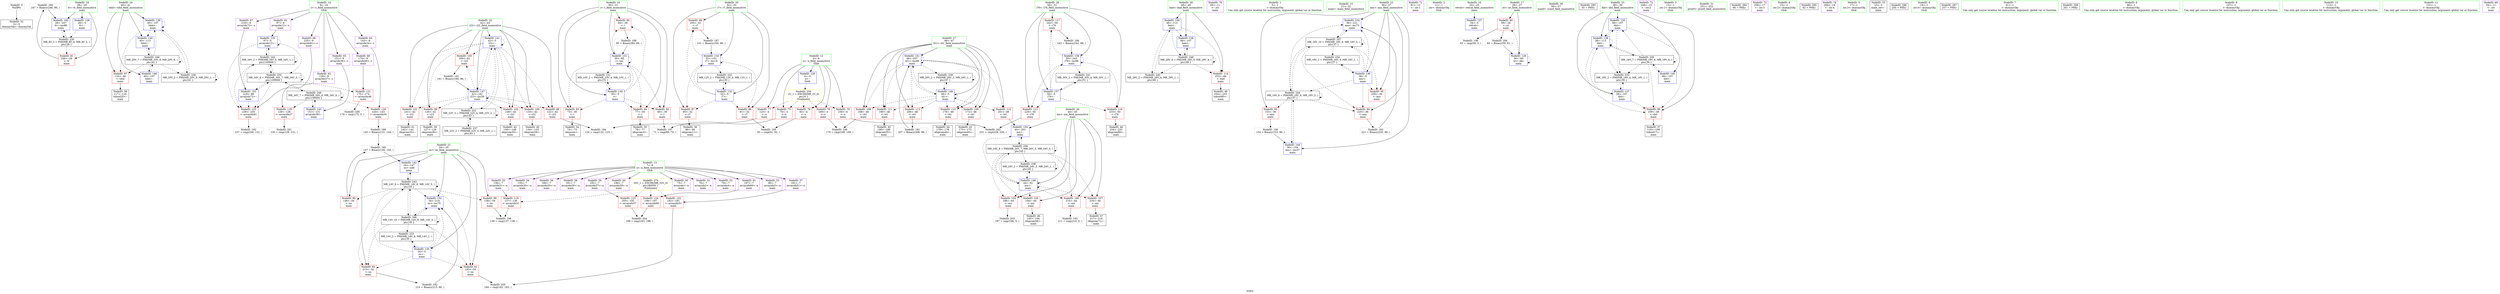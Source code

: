 digraph "SVFG" {
	label="SVFG";

	Node0x55a9dd08f550 [shape=record,color=grey,label="{NodeID: 0\nNullPtr}"];
	Node0x55a9dd08f550 -> Node0x55a9dd08ffb0[style=solid];
	Node0x55a9dd0c1920 [shape=record,color=grey,label="{NodeID: 180\n247 = Binary(246, 86, )\n}"];
	Node0x55a9dd0c1920 -> Node0x55a9dd0c0a70[style=solid];
	Node0x55a9dd0b9080 [shape=record,color=red,label="{NodeID: 97\n116\<--40\n\<--tdid\nmain\n}"];
	Node0x55a9dd0b9080 -> Node0x55a9dd0945c0[style=solid];
	Node0x55a9dd092950 [shape=record,color=green,label="{NodeID: 14\n9\<--10\ns\<--s_field_insensitive\nGlob }"];
	Node0x55a9dd092950 -> Node0x55a9dd0baab0[style=solid];
	Node0x55a9dd092950 -> Node0x55a9dd0bab80[style=solid];
	Node0x55a9dd092950 -> Node0x55a9dd0bac50[style=solid];
	Node0x55a9dd092950 -> Node0x55a9dd0bad20[style=solid];
	Node0x55a9dd092950 -> Node0x55a9dd0badf0[style=solid];
	Node0x55a9dd092950 -> Node0x55a9dd0baec0[style=solid];
	Node0x55a9dd092950 -> Node0x55a9dd0baf90[style=solid];
	Node0x55a9dd0bca10 [shape=record,color=grey,label="{NodeID: 194\n124 = cmp(122, 123, )\n}"];
	Node0x55a9dd0b9be0 [shape=record,color=red,label="{NodeID: 111\n189\<--46\n\<--i41\nmain\n}"];
	Node0x55a9dd0b9be0 -> Node0x55a9dd094b70[style=solid];
	Node0x55a9dd08fc70 [shape=record,color=green,label="{NodeID: 28\n48\<--49\nbad\<--bad_field_insensitive\nmain\n}"];
	Node0x55a9dd08fc70 -> Node0x55a9dd0b9e50[style=solid];
	Node0x55a9dd08fc70 -> Node0x55a9dd0c0730[style=solid];
	Node0x55a9dd08fc70 -> Node0x55a9dd0c08d0[style=solid];
	Node0x55a9dd0bee00 [shape=record,color=red,label="{NodeID: 125\n236\<--235\n\<--arrayidx81\nmain\n}"];
	Node0x55a9dd0bee00 -> Node0x55a9dd0bc710[style=solid];
	Node0x55a9dd094900 [shape=record,color=black,label="{NodeID: 42\n150\<--149\nidxprom35\<--\nmain\n}"];
	Node0x55a9dd0bf960 [shape=record,color=blue,label="{NodeID: 139\n40\<--107\ntdid\<--\nmain\n}"];
	Node0x55a9dd0bf960 -> Node0x55a9dd0b9080[style=dashed];
	Node0x55a9dd0bf960 -> Node0x55a9dd0bf960[style=dashed];
	Node0x55a9dd0bf960 -> Node0x55a9dd0bfa30[style=dashed];
	Node0x55a9dd0bf960 -> Node0x55a9dd0d5710[style=dashed];
	Node0x55a9dd0ba5d0 [shape=record,color=purple,label="{NodeID: 56\n180\<--7\narrayidx50\<--a\nmain\n}"];
	Node0x55a9dd0d5710 [shape=record,color=black,label="{NodeID: 236\nMR_20V_2 = PHI(MR_20V_3, MR_20V_1, )\npts\{41 \}\n}"];
	Node0x55a9dd0d5710 -> Node0x55a9dd0bf960[style=dashed];
	Node0x55a9dd0d5710 -> Node0x55a9dd0d5710[style=dashed];
	Node0x55a9dd0c04c0 [shape=record,color=blue,label="{NodeID: 153\n218\<--86\narrayidx72\<--\nmain\n}"];
	Node0x55a9dd0c04c0 -> Node0x55a9dd0bee00[style=dashed];
	Node0x55a9dd0c04c0 -> Node0x55a9dd0d7510[style=dashed];
	Node0x55a9dd0c04c0 -> Node0x55a9dd0db610[style=dashed];
	Node0x55a9dd0bb130 [shape=record,color=purple,label="{NodeID: 70\n65\<--11\n\<--.str\nmain\n}"];
	Node0x55a9dd0bbc90 [shape=record,color=red,label="{NodeID: 84\n77\<--30\n\<--i\nmain\n}"];
	Node0x55a9dd0bbc90 -> Node0x55a9dd094350[style=solid];
	Node0x55a9dd093970 [shape=record,color=green,label="{NodeID: 1\n5\<--1\n\<--dummyObj\nCan only get source location for instruction, argument, global var or function.}"];
	Node0x55a9dd0c1aa0 [shape=record,color=grey,label="{NodeID: 181\n207 = Binary(206, 86, )\n}"];
	Node0x55a9dd0c1aa0 -> Node0x55a9dd0c0320[style=solid];
	Node0x55a9dd0b9150 [shape=record,color=red,label="{NodeID: 98\n122\<--42\n\<--i22\nmain\n}"];
	Node0x55a9dd0b9150 -> Node0x55a9dd0bca10[style=solid];
	Node0x55a9dd092a20 [shape=record,color=green,label="{NodeID: 15\n21\<--22\nmain\<--main_field_insensitive\n}"];
	Node0x55a9dd0bcb90 [shape=record,color=grey,label="{NodeID: 195\n93 = cmp(91, 92, )\n}"];
	Node0x55a9dd0b9cb0 [shape=record,color=red,label="{NodeID: 112\n201\<--46\n\<--i41\nmain\n}"];
	Node0x55a9dd0b9cb0 -> Node0x55a9dd0c0250[style=solid];
	Node0x55a9dd08fd40 [shape=record,color=green,label="{NodeID: 29\n50\<--51\ni76\<--i76_field_insensitive\nmain\n}"];
	Node0x55a9dd08fd40 -> Node0x55a9dd0b9f20[style=solid];
	Node0x55a9dd08fd40 -> Node0x55a9dd0be6b0[style=solid];
	Node0x55a9dd08fd40 -> Node0x55a9dd0be780[style=solid];
	Node0x55a9dd08fd40 -> Node0x55a9dd0c0800[style=solid];
	Node0x55a9dd08fd40 -> Node0x55a9dd0c09a0[style=solid];
	Node0x55a9dd0beed0 [shape=record,color=blue,label="{NodeID: 126\n4\<--5\nn\<--\nGlob }"];
	Node0x55a9dd0beed0 -> Node0x55a9dd0dca10[style=dashed];
	Node0x55a9dd0949d0 [shape=record,color=black,label="{NodeID: 43\n173\<--172\nidxprom45\<--\nmain\n}"];
	Node0x55a9dd0bfa30 [shape=record,color=blue,label="{NodeID: 140\n40\<--113\ntdid\<--\nmain\n}"];
	Node0x55a9dd0bfa30 -> Node0x55a9dd0d8910[style=dashed];
	Node0x55a9dd0ba6a0 [shape=record,color=purple,label="{NodeID: 57\n181\<--7\narrayidx51\<--a\nmain\n}"];
	Node0x55a9dd0ba6a0 -> Node0x55a9dd0beb90[style=solid];
	Node0x55a9dd0d5c10 [shape=record,color=black,label="{NodeID: 237\nMR_22V_2 = PHI(MR_22V_3, MR_22V_1, )\npts\{43 \}\n}"];
	Node0x55a9dd0d5c10 -> Node0x55a9dd0d0c10[style=dashed];
	Node0x55a9dd0c0590 [shape=record,color=blue,label="{NodeID: 154\n36\<--221\nans\<--inc73\nmain\n}"];
	Node0x55a9dd0c0590 -> Node0x55a9dd0cc210[style=dashed];
	Node0x55a9dd0bb200 [shape=record,color=purple,label="{NodeID: 71\n81\<--13\n\<--.str.1\nmain\n}"];
	Node0x55a9dd0bbd60 [shape=record,color=red,label="{NodeID: 85\n84\<--30\n\<--i\nmain\n}"];
	Node0x55a9dd0bbd60 -> Node0x55a9dd0c2520[style=solid];
	Node0x55a9dd092760 [shape=record,color=green,label="{NodeID: 2\n11\<--1\n.str\<--dummyObj\nGlob }"];
	Node0x55a9dd0c1c20 [shape=record,color=grey,label="{NodeID: 182\n214 = Binary(213, 86, )\n}"];
	Node0x55a9dd0c1c20 -> Node0x55a9dd0c03f0[style=solid];
	Node0x55a9dd0b9220 [shape=record,color=red,label="{NodeID: 99\n126\<--42\n\<--i22\nmain\n}"];
	Node0x55a9dd0b9220 -> Node0x55a9dd094690[style=solid];
	Node0x55a9dd092af0 [shape=record,color=green,label="{NodeID: 16\n24\<--25\nretval\<--retval_field_insensitive\nmain\n}"];
	Node0x55a9dd092af0 -> Node0x55a9dd0befa0[style=solid];
	Node0x55a9dd0bcd10 [shape=record,color=grey,label="{NodeID: 196\n63 = cmp(59, 5, )\n}"];
	Node0x55a9dd0b9d80 [shape=record,color=red,label="{NodeID: 113\n206\<--46\n\<--i41\nmain\n}"];
	Node0x55a9dd0b9d80 -> Node0x55a9dd0c1aa0[style=solid];
	Node0x55a9dd08fe10 [shape=record,color=green,label="{NodeID: 30\n56\<--57\nscanf\<--scanf_field_insensitive\n}"];
	Node0x55a9dce7cc10 [shape=record,color=black,label="{NodeID: 293\n55 = PHI()\n}"];
	Node0x55a9dd0befa0 [shape=record,color=blue,label="{NodeID: 127\n24\<--5\nretval\<--\nmain\n}"];
	Node0x55a9dd094aa0 [shape=record,color=black,label="{NodeID: 44\n179\<--178\nidxprom49\<--\nmain\n}"];
	Node0x55a9dd0bfb00 [shape=record,color=blue,label="{NodeID: 141\n42\<--5\ni22\<--\nmain\n}"];
	Node0x55a9dd0bfb00 -> Node0x55a9dd0b9150[style=dashed];
	Node0x55a9dd0bfb00 -> Node0x55a9dd0b9220[style=dashed];
	Node0x55a9dd0bfb00 -> Node0x55a9dd0b92f0[style=dashed];
	Node0x55a9dd0bfb00 -> Node0x55a9dd0b93c0[style=dashed];
	Node0x55a9dd0bfb00 -> Node0x55a9dd0b9490[style=dashed];
	Node0x55a9dd0bfb00 -> Node0x55a9dd0b9560[style=dashed];
	Node0x55a9dd0bfb00 -> Node0x55a9dd0bfb00[style=dashed];
	Node0x55a9dd0bfb00 -> Node0x55a9dd0bffe0[style=dashed];
	Node0x55a9dd0bfb00 -> Node0x55a9dd0d0c10[style=dashed];
	Node0x55a9dd0ba770 [shape=record,color=purple,label="{NodeID: 58\n191\<--7\narrayidx56\<--a\nmain\n}"];
	Node0x55a9dd0d6110 [shape=record,color=black,label="{NodeID: 238\nMR_24V_2 = PHI(MR_24V_3, MR_24V_1, )\npts\{45 \}\n}"];
	Node0x55a9dd0d6110 -> Node0x55a9dd0c00b0[style=dashed];
	Node0x55a9dd0d6110 -> Node0x55a9dd0d6110[style=dashed];
	Node0x55a9dd0c0660 [shape=record,color=blue,label="{NodeID: 155\n38\<--107\ndid\<--\nmain\n}"];
	Node0x55a9dd0c0660 -> Node0x55a9dd0b8fb0[style=dashed];
	Node0x55a9dd0c0660 -> Node0x55a9dd0bf890[style=dashed];
	Node0x55a9dd0c0660 -> Node0x55a9dd0d5210[style=dashed];
	Node0x55a9dd0bb2d0 [shape=record,color=purple,label="{NodeID: 72\n249\<--15\n\<--.str.2\nmain\n}"];
	Node0x55a9dd0bbe30 [shape=record,color=red,label="{NodeID: 86\n91\<--32\n\<--i7\nmain\n}"];
	Node0x55a9dd0bbe30 -> Node0x55a9dd0bcb90[style=solid];
	Node0x55a9dd093140 [shape=record,color=green,label="{NodeID: 3\n13\<--1\n.str.1\<--dummyObj\nGlob }"];
	Node0x55a9dd0c1da0 [shape=record,color=grey,label="{NodeID: 183\n221 = Binary(220, 86, )\n}"];
	Node0x55a9dd0c1da0 -> Node0x55a9dd0c0590[style=solid];
	Node0x55a9dd0b92f0 [shape=record,color=red,label="{NodeID: 100\n133\<--42\n\<--i22\nmain\n}"];
	Node0x55a9dd0b92f0 -> Node0x55a9dd094760[style=solid];
	Node0x55a9dd0932c0 [shape=record,color=green,label="{NodeID: 17\n26\<--27\nnt\<--nt_field_insensitive\nmain\n}"];
	Node0x55a9dd0932c0 -> Node0x55a9dd0bb950[style=solid];
	Node0x55a9dd0932c0 -> Node0x55a9dd0bf140[style=solid];
	Node0x55a9dd0bce90 [shape=record,color=grey,label="{NodeID: 197\n71 = cmp(69, 70, )\n}"];
	Node0x55a9dd0b9e50 [shape=record,color=red,label="{NodeID: 114\n253\<--48\n\<--bad\nmain\n}"];
	Node0x55a9dd0b9e50 -> Node0x55a9dd0ba060[style=solid];
	Node0x55a9dd08fee0 [shape=record,color=green,label="{NodeID: 31\n251\<--252\nprintf\<--printf_field_insensitive\n}"];
	Node0x55a9dd0eee30 [shape=record,color=black,label="{NodeID: 294\n66 = PHI()\n}"];
	Node0x55a9dd0bf070 [shape=record,color=blue,label="{NodeID: 128\n28\<--5\ntt\<--\nmain\n}"];
	Node0x55a9dd0bf070 -> Node0x55a9dd0d3910[style=dashed];
	Node0x55a9dd094b70 [shape=record,color=black,label="{NodeID: 45\n190\<--189\nidxprom55\<--\nmain\n}"];
	Node0x55a9dd0bfbd0 [shape=record,color=blue,label="{NodeID: 142\n34\<--147\nns\<--add\nmain\n}"];
	Node0x55a9dd0bfbd0 -> Node0x55a9dd0d7a10[style=dashed];
	Node0x55a9dd0ba840 [shape=record,color=purple,label="{NodeID: 59\n192\<--7\narrayidx57\<--a\nmain\n}"];
	Node0x55a9dd0ba840 -> Node0x55a9dd0bec60[style=solid];
	Node0x55a9dd0d6610 [shape=record,color=black,label="{NodeID: 239\nMR_26V_2 = PHI(MR_26V_3, MR_26V_1, )\npts\{47 \}\n}"];
	Node0x55a9dd0d6610 -> Node0x55a9dd0c0180[style=dashed];
	Node0x55a9dd0d6610 -> Node0x55a9dd0d6610[style=dashed];
	Node0x55a9dd0c0730 [shape=record,color=blue,label="{NodeID: 156\n48\<--113\nbad\<--\nmain\n}"];
	Node0x55a9dd0c0730 -> Node0x55a9dd0b9e50[style=dashed];
	Node0x55a9dd0c0730 -> Node0x55a9dd0c08d0[style=dashed];
	Node0x55a9dd0c0730 -> Node0x55a9dd0d6b10[style=dashed];
	Node0x55a9dd0c0730 -> Node0x55a9dd0d9810[style=dashed];
	Node0x55a9dd0bb3a0 [shape=record,color=purple,label="{NodeID: 73\n256\<--17\n\<--.str.3\nmain\n}"];
	Node0x55a9dd0bbf00 [shape=record,color=red,label="{NodeID: 87\n95\<--32\n\<--i7\nmain\n}"];
	Node0x55a9dd0bbf00 -> Node0x55a9dd094420[style=solid];
	Node0x55a9dd093e60 [shape=record,color=green,label="{NodeID: 4\n15\<--1\n.str.2\<--dummyObj\nGlob }"];
	Node0x55a9dd0c1f20 [shape=record,color=grey,label="{NodeID: 184\n60 = Binary(59, 61, )\n}"];
	Node0x55a9dd0c1f20 -> Node0x55a9dd0bf140[style=solid];
	Node0x55a9dd0b93c0 [shape=record,color=red,label="{NodeID: 101\n141\<--42\n\<--i22\nmain\n}"];
	Node0x55a9dd0b93c0 -> Node0x55a9dd094830[style=solid];
	Node0x55a9dd093390 [shape=record,color=green,label="{NodeID: 18\n28\<--29\ntt\<--tt_field_insensitive\nmain\n}"];
	Node0x55a9dd093390 -> Node0x55a9dd0bba20[style=solid];
	Node0x55a9dd093390 -> Node0x55a9dd0bf070[style=solid];
	Node0x55a9dd093390 -> Node0x55a9dd0c0a70[style=solid];
	Node0x55a9dd0bd010 [shape=record,color=grey,label="{NodeID: 198\n139 = cmp(137, 138, )\n}"];
	Node0x55a9dd0b9f20 [shape=record,color=red,label="{NodeID: 115\n229\<--50\n\<--i76\nmain\n}"];
	Node0x55a9dd0b9f20 -> Node0x55a9dd0c4a70[style=solid];
	Node0x55a9dd08ffb0 [shape=record,color=black,label="{NodeID: 32\n2\<--3\ndummyVal\<--dummyVal\n}"];
	Node0x55a9dd0eef30 [shape=record,color=black,label="{NodeID: 295\n82 = PHI()\n}"];
	Node0x55a9dd0bf140 [shape=record,color=blue,label="{NodeID: 129\n26\<--60\nnt\<--dec\nmain\n}"];
	Node0x55a9dd0bf140 -> Node0x55a9dd0bb950[style=dashed];
	Node0x55a9dd0bf140 -> Node0x55a9dd0bf140[style=dashed];
	Node0x55a9dd094c40 [shape=record,color=black,label="{NodeID: 46\n195\<--194\nidxprom58\<--\nmain\n}"];
	Node0x55a9dd0bfca0 [shape=record,color=blue,label="{NodeID: 143\n151\<--131\narrayidx36\<--\nmain\n}"];
	Node0x55a9dd0bfca0 -> Node0x55a9dd0d9310[style=dashed];
	Node0x55a9dd0ba910 [shape=record,color=purple,label="{NodeID: 60\n196\<--7\narrayidx59\<--a\nmain\n}"];
	Node0x55a9dd0d6b10 [shape=record,color=black,label="{NodeID: 240\nMR_28V_2 = PHI(MR_28V_4, MR_28V_1, )\npts\{49 \}\n}"];
	Node0x55a9dd0d6b10 -> Node0x55a9dd0c0730[style=dashed];
	Node0x55a9dd0c0800 [shape=record,color=blue,label="{NodeID: 157\n50\<--5\ni76\<--\nmain\n}"];
	Node0x55a9dd0c0800 -> Node0x55a9dd0b9f20[style=dashed];
	Node0x55a9dd0c0800 -> Node0x55a9dd0be6b0[style=dashed];
	Node0x55a9dd0c0800 -> Node0x55a9dd0be780[style=dashed];
	Node0x55a9dd0c0800 -> Node0x55a9dd0c09a0[style=dashed];
	Node0x55a9dd0c0800 -> Node0x55a9dd0d7010[style=dashed];
	Node0x55a9dd0bb470 [shape=record,color=purple,label="{NodeID: 74\n260\<--19\n\<--.str.4\nmain\n}"];
	Node0x55a9dd0bbfd0 [shape=record,color=red,label="{NodeID: 88\n100\<--32\n\<--i7\nmain\n}"];
	Node0x55a9dd0bbfd0 -> Node0x55a9dd0c23a0[style=solid];
	Node0x55a9dd0b8690 [shape=record,color=green,label="{NodeID: 5\n17\<--1\n.str.3\<--dummyObj\nGlob }"];
	Node0x55a9dd0c20a0 [shape=record,color=grey,label="{NodeID: 185\n147 = Binary(146, 145, )\n}"];
	Node0x55a9dd0c20a0 -> Node0x55a9dd0bfbd0[style=solid];
	Node0x55a9dd0b9490 [shape=record,color=red,label="{NodeID: 102\n149\<--42\n\<--i22\nmain\n}"];
	Node0x55a9dd0b9490 -> Node0x55a9dd094900[style=solid];
	Node0x55a9dd093460 [shape=record,color=green,label="{NodeID: 19\n30\<--31\ni\<--i_field_insensitive\nmain\n}"];
	Node0x55a9dd093460 -> Node0x55a9dd0bbaf0[style=solid];
	Node0x55a9dd093460 -> Node0x55a9dd0bbbc0[style=solid];
	Node0x55a9dd093460 -> Node0x55a9dd0bbc90[style=solid];
	Node0x55a9dd093460 -> Node0x55a9dd0bbd60[style=solid];
	Node0x55a9dd093460 -> Node0x55a9dd0bf210[style=solid];
	Node0x55a9dd093460 -> Node0x55a9dd0bf2e0[style=solid];
	Node0x55a9dd0bd190 [shape=record,color=grey,label="{NodeID: 199\n170 = cmp(168, 169, )\n}"];
	Node0x55a9dd0be6b0 [shape=record,color=red,label="{NodeID: 116\n233\<--50\n\<--i76\nmain\n}"];
	Node0x55a9dd0be6b0 -> Node0x55a9dd0b9fd0[style=solid];
	Node0x55a9dd0900b0 [shape=record,color=black,label="{NodeID: 33\n23\<--5\nmain_ret\<--\nmain\n}"];
	Node0x55a9dd0ef030 [shape=record,color=black,label="{NodeID: 296\n250 = PHI()\n}"];
	Node0x55a9dd0bf210 [shape=record,color=blue,label="{NodeID: 130\n30\<--5\ni\<--\nmain\n}"];
	Node0x55a9dd0bf210 -> Node0x55a9dd0bbaf0[style=dashed];
	Node0x55a9dd0bf210 -> Node0x55a9dd0bbbc0[style=dashed];
	Node0x55a9dd0bf210 -> Node0x55a9dd0bbc90[style=dashed];
	Node0x55a9dd0bf210 -> Node0x55a9dd0bbd60[style=dashed];
	Node0x55a9dd0bf210 -> Node0x55a9dd0bf2e0[style=dashed];
	Node0x55a9dd0bf210 -> Node0x55a9dd0d3e10[style=dashed];
	Node0x55a9dd094d10 [shape=record,color=black,label="{NodeID: 47\n217\<--216\nidxprom71\<--\nmain\n}"];
	Node0x55a9dd0bfd70 [shape=record,color=blue,label="{NodeID: 144\n36\<--154\nans\<--inc37\nmain\n}"];
	Node0x55a9dd0bfd70 -> Node0x55a9dd0d7f10[style=dashed];
	Node0x55a9dd0ba9e0 [shape=record,color=purple,label="{NodeID: 61\n197\<--7\narrayidx60\<--a\nmain\n}"];
	Node0x55a9dd0ba9e0 -> Node0x55a9dd0bed30[style=solid];
	Node0x55a9dd0d7010 [shape=record,color=black,label="{NodeID: 241\nMR_30V_2 = PHI(MR_30V_4, MR_30V_1, )\npts\{51 \}\n}"];
	Node0x55a9dd0d7010 -> Node0x55a9dd0c0800[style=dashed];
	Node0x55a9dd0c08d0 [shape=record,color=blue,label="{NodeID: 158\n48\<--107\nbad\<--\nmain\n}"];
	Node0x55a9dd0c08d0 -> Node0x55a9dd0d9810[style=dashed];
	Node0x55a9dd0bb540 [shape=record,color=red,label="{NodeID: 75\n70\<--4\n\<--n\nmain\n}"];
	Node0x55a9dd0bb540 -> Node0x55a9dd0bce90[style=solid];
	Node0x55a9dd0db610 [shape=record,color=black,label="{NodeID: 255\nMR_34V_6 = PHI(MR_34V_7, MR_34V_5, )\npts\{100000 \}\n}"];
	Node0x55a9dd0db610 -> Node0x55a9dd0beac0[style=dashed];
	Node0x55a9dd0db610 -> Node0x55a9dd0bee00[style=dashed];
	Node0x55a9dd0db610 -> Node0x55a9dd0c04c0[style=dashed];
	Node0x55a9dd0db610 -> Node0x55a9dd0d7510[style=dashed];
	Node0x55a9dd0db610 -> Node0x55a9dd0d9310[style=dashed];
	Node0x55a9dd0db610 -> Node0x55a9dd0db610[style=dashed];
	Node0x55a9dd0bc0a0 [shape=record,color=red,label="{NodeID: 89\n138\<--34\n\<--ns\nmain\n}"];
	Node0x55a9dd0bc0a0 -> Node0x55a9dd0bd010[style=solid];
	Node0x55a9dd0b8720 [shape=record,color=green,label="{NodeID: 6\n19\<--1\n.str.4\<--dummyObj\nGlob }"];
	Node0x55a9dd0c2220 [shape=record,color=grey,label="{NodeID: 186\n243 = Binary(242, 86, )\n}"];
	Node0x55a9dd0c2220 -> Node0x55a9dd0c09a0[style=solid];
	Node0x55a9dd0b9560 [shape=record,color=red,label="{NodeID: 103\n160\<--42\n\<--i22\nmain\n}"];
	Node0x55a9dd0b9560 -> Node0x55a9dd0c29a0[style=solid];
	Node0x55a9dd093530 [shape=record,color=green,label="{NodeID: 20\n32\<--33\ni7\<--i7_field_insensitive\nmain\n}"];
	Node0x55a9dd093530 -> Node0x55a9dd0bbe30[style=solid];
	Node0x55a9dd093530 -> Node0x55a9dd0bbf00[style=solid];
	Node0x55a9dd093530 -> Node0x55a9dd0bbfd0[style=solid];
	Node0x55a9dd093530 -> Node0x55a9dd0bf3b0[style=solid];
	Node0x55a9dd093530 -> Node0x55a9dd0bf550[style=solid];
	Node0x55a9dd0bd310 [shape=record,color=grey,label="{NodeID: 200\n176 = cmp(175, 5, )\n}"];
	Node0x55a9dd0be780 [shape=record,color=red,label="{NodeID: 117\n242\<--50\n\<--i76\nmain\n}"];
	Node0x55a9dd0be780 -> Node0x55a9dd0c2220[style=solid];
	Node0x55a9dd090180 [shape=record,color=black,label="{NodeID: 34\n74\<--73\nidxprom\<--\nmain\n}"];
	Node0x55a9dd0ef130 [shape=record,color=black,label="{NodeID: 297\n257 = PHI()\n}"];
	Node0x55a9dd0bf2e0 [shape=record,color=blue,label="{NodeID: 131\n30\<--85\ni\<--inc\nmain\n}"];
	Node0x55a9dd0bf2e0 -> Node0x55a9dd0bbaf0[style=dashed];
	Node0x55a9dd0bf2e0 -> Node0x55a9dd0bbbc0[style=dashed];
	Node0x55a9dd0bf2e0 -> Node0x55a9dd0bbc90[style=dashed];
	Node0x55a9dd0bf2e0 -> Node0x55a9dd0bbd60[style=dashed];
	Node0x55a9dd0bf2e0 -> Node0x55a9dd0bf2e0[style=dashed];
	Node0x55a9dd0bf2e0 -> Node0x55a9dd0d3e10[style=dashed];
	Node0x55a9dd0b9fd0 [shape=record,color=black,label="{NodeID: 48\n234\<--233\nidxprom80\<--\nmain\n}"];
	Node0x55a9dd0bfe40 [shape=record,color=blue,label="{NodeID: 145\n38\<--107\ndid\<--\nmain\n}"];
	Node0x55a9dd0bfe40 -> Node0x55a9dd0d8410[style=dashed];
	Node0x55a9dd0baab0 [shape=record,color=purple,label="{NodeID: 62\n97\<--9\narrayidx12\<--s\nmain\n}"];
	Node0x55a9dd0baab0 -> Node0x55a9dd0bf480[style=solid];
	Node0x55a9dd0d7510 [shape=record,color=black,label="{NodeID: 242\nMR_34V_2 = PHI(MR_34V_5, MR_34V_1, )\npts\{100000 \}\n}"];
	Node0x55a9dd0d7510 -> Node0x55a9dd0bee00[style=dashed];
	Node0x55a9dd0d7510 -> Node0x55a9dd0bf480[style=dashed];
	Node0x55a9dd0d7510 -> Node0x55a9dd0d7510[style=dashed];
	Node0x55a9dd0d7510 -> Node0x55a9dd0db610[style=dashed];
	Node0x55a9dd0c09a0 [shape=record,color=blue,label="{NodeID: 159\n50\<--243\ni76\<--inc86\nmain\n}"];
	Node0x55a9dd0c09a0 -> Node0x55a9dd0b9f20[style=dashed];
	Node0x55a9dd0c09a0 -> Node0x55a9dd0be6b0[style=dashed];
	Node0x55a9dd0c09a0 -> Node0x55a9dd0be780[style=dashed];
	Node0x55a9dd0c09a0 -> Node0x55a9dd0c09a0[style=dashed];
	Node0x55a9dd0c09a0 -> Node0x55a9dd0d7010[style=dashed];
	Node0x55a9dd0bb610 [shape=record,color=red,label="{NodeID: 76\n92\<--4\n\<--n\nmain\n}"];
	Node0x55a9dd0bb610 -> Node0x55a9dd0bcb90[style=solid];
	Node0x55a9dd0dbb10 [shape=record,color=black,label="{NodeID: 256\nMR_24V_8 = PHI(MR_24V_7, MR_24V_5, MR_24V_5, )\npts\{45 \}\n}"];
	Node0x55a9dd0dbb10 -> Node0x55a9dd0b9630[style=dashed];
	Node0x55a9dd0dbb10 -> Node0x55a9dd0b9700[style=dashed];
	Node0x55a9dd0dbb10 -> Node0x55a9dd0b97d0[style=dashed];
	Node0x55a9dd0dbb10 -> Node0x55a9dd0b98a0[style=dashed];
	Node0x55a9dd0dbb10 -> Node0x55a9dd0c00b0[style=dashed];
	Node0x55a9dd0dbb10 -> Node0x55a9dd0c0250[style=dashed];
	Node0x55a9dd0dbb10 -> Node0x55a9dd0d6110[style=dashed];
	Node0x55a9dd0dbb10 -> Node0x55a9dd0dbb10[style=dashed];
	Node0x55a9dd0bc170 [shape=record,color=red,label="{NodeID: 90\n146\<--34\n\<--ns\nmain\n}"];
	Node0x55a9dd0bc170 -> Node0x55a9dd0c20a0[style=solid];
	Node0x55a9dd0b89d0 [shape=record,color=green,label="{NodeID: 7\n61\<--1\n\<--dummyObj\nCan only get source location for instruction, argument, global var or function.}"];
	Node0x55a9dd0c23a0 [shape=record,color=grey,label="{NodeID: 187\n101 = Binary(100, 86, )\n}"];
	Node0x55a9dd0c23a0 -> Node0x55a9dd0bf550[style=solid];
	Node0x55a9dd0b9630 [shape=record,color=red,label="{NodeID: 104\n186\<--44\n\<--mx\nmain\n}"];
	Node0x55a9dd0b9630 -> Node0x55a9dd0c4bb0[style=solid];
	Node0x55a9dd093600 [shape=record,color=green,label="{NodeID: 21\n34\<--35\nns\<--ns_field_insensitive\nmain\n}"];
	Node0x55a9dd093600 -> Node0x55a9dd0bc0a0[style=solid];
	Node0x55a9dd093600 -> Node0x55a9dd0bc170[style=solid];
	Node0x55a9dd093600 -> Node0x55a9dd0bc240[style=solid];
	Node0x55a9dd093600 -> Node0x55a9dd0bc310[style=solid];
	Node0x55a9dd093600 -> Node0x55a9dd0bf620[style=solid];
	Node0x55a9dd093600 -> Node0x55a9dd0bfbd0[style=solid];
	Node0x55a9dd093600 -> Node0x55a9dd0c03f0[style=solid];
	Node0x55a9dd0bd490 [shape=record,color=grey,label="{NodeID: 201\n130 = cmp(129, 131, )\n}"];
	Node0x55a9dd0be850 [shape=record,color=red,label="{NodeID: 118\n129\<--128\n\<--arrayidx27\nmain\n}"];
	Node0x55a9dd0be850 -> Node0x55a9dd0bd490[style=solid];
	Node0x55a9dd094350 [shape=record,color=black,label="{NodeID: 35\n78\<--77\nidxprom3\<--\nmain\n}"];
	Node0x55a9dd0ef700 [shape=record,color=black,label="{NodeID: 298\n261 = PHI()\n}"];
	Node0x55a9dd0bf3b0 [shape=record,color=blue,label="{NodeID: 132\n32\<--5\ni7\<--\nmain\n}"];
	Node0x55a9dd0bf3b0 -> Node0x55a9dd0bbe30[style=dashed];
	Node0x55a9dd0bf3b0 -> Node0x55a9dd0bbf00[style=dashed];
	Node0x55a9dd0bf3b0 -> Node0x55a9dd0bbfd0[style=dashed];
	Node0x55a9dd0bf3b0 -> Node0x55a9dd0bf550[style=dashed];
	Node0x55a9dd0bf3b0 -> Node0x55a9dd0d4310[style=dashed];
	Node0x55a9dd0ba060 [shape=record,color=black,label="{NodeID: 49\n254\<--253\ntobool90\<--\nmain\n}"];
	Node0x55a9dd0bff10 [shape=record,color=blue,label="{NodeID: 146\n40\<--107\ntdid\<--\nmain\n}"];
	Node0x55a9dd0bff10 -> Node0x55a9dd0d8910[style=dashed];
	Node0x55a9dd0bab80 [shape=record,color=purple,label="{NodeID: 63\n128\<--9\narrayidx27\<--s\nmain\n}"];
	Node0x55a9dd0bab80 -> Node0x55a9dd0be850[style=solid];
	Node0x55a9dd0d7a10 [shape=record,color=black,label="{NodeID: 243\nMR_14V_6 = PHI(MR_14V_8, MR_14V_5, )\npts\{35 \}\n}"];
	Node0x55a9dd0d7a10 -> Node0x55a9dd0bc0a0[style=dashed];
	Node0x55a9dd0d7a10 -> Node0x55a9dd0bc170[style=dashed];
	Node0x55a9dd0d7a10 -> Node0x55a9dd0bc240[style=dashed];
	Node0x55a9dd0d7a10 -> Node0x55a9dd0bc310[style=dashed];
	Node0x55a9dd0d7a10 -> Node0x55a9dd0bfbd0[style=dashed];
	Node0x55a9dd0d7a10 -> Node0x55a9dd0c03f0[style=dashed];
	Node0x55a9dd0d7a10 -> Node0x55a9dd0cbd10[style=dashed];
	Node0x55a9dd0d7a10 -> Node0x55a9dd0d7a10[style=dashed];
	Node0x55a9dd0c0a70 [shape=record,color=blue,label="{NodeID: 160\n28\<--247\ntt\<--inc88\nmain\n}"];
	Node0x55a9dd0c0a70 -> Node0x55a9dd0d3910[style=dashed];
	Node0x55a9dd0bb6e0 [shape=record,color=red,label="{NodeID: 77\n123\<--4\n\<--n\nmain\n}"];
	Node0x55a9dd0bb6e0 -> Node0x55a9dd0bca10[style=solid];
	Node0x55a9dd0bc240 [shape=record,color=red,label="{NodeID: 91\n183\<--34\n\<--ns\nmain\n}"];
	Node0x55a9dd0bc240 -> Node0x55a9dd0c4eb0[style=solid];
	Node0x55a9dd0b8a60 [shape=record,color=green,label="{NodeID: 8\n86\<--1\n\<--dummyObj\nCan only get source location for instruction, argument, global var or function.}"];
	Node0x55a9dd0c2520 [shape=record,color=grey,label="{NodeID: 188\n85 = Binary(84, 86, )\n}"];
	Node0x55a9dd0c2520 -> Node0x55a9dd0bf2e0[style=solid];
	Node0x55a9dd0b9700 [shape=record,color=red,label="{NodeID: 105\n194\<--44\n\<--mx\nmain\n}"];
	Node0x55a9dd0b9700 -> Node0x55a9dd094c40[style=solid];
	Node0x55a9dd0936d0 [shape=record,color=green,label="{NodeID: 22\n36\<--37\nans\<--ans_field_insensitive\nmain\n}"];
	Node0x55a9dd0936d0 -> Node0x55a9dd0bc3e0[style=solid];
	Node0x55a9dd0936d0 -> Node0x55a9dd0bc4b0[style=solid];
	Node0x55a9dd0936d0 -> Node0x55a9dd0bc580[style=solid];
	Node0x55a9dd0936d0 -> Node0x55a9dd0bf6f0[style=solid];
	Node0x55a9dd0936d0 -> Node0x55a9dd0bfd70[style=solid];
	Node0x55a9dd0936d0 -> Node0x55a9dd0c0590[style=solid];
	Node0x55a9dd0c4a70 [shape=record,color=grey,label="{NodeID: 202\n231 = cmp(229, 230, )\n}"];
	Node0x55a9dd0be920 [shape=record,color=red,label="{NodeID: 119\n137\<--136\n\<--arrayidx31\nmain\n}"];
	Node0x55a9dd0be920 -> Node0x55a9dd0bd010[style=solid];
	Node0x55a9dd094420 [shape=record,color=black,label="{NodeID: 36\n96\<--95\nidxprom11\<--\nmain\n}"];
	Node0x55a9dd0bf480 [shape=record,color=blue,label="{NodeID: 133\n97\<--5\narrayidx12\<--\nmain\n}"];
	Node0x55a9dd0bf480 -> Node0x55a9dd0bee00[style=dashed];
	Node0x55a9dd0bf480 -> Node0x55a9dd0bf480[style=dashed];
	Node0x55a9dd0bf480 -> Node0x55a9dd0d7510[style=dashed];
	Node0x55a9dd0bf480 -> Node0x55a9dd0db610[style=dashed];
	Node0x55a9dd0ba0f0 [shape=record,color=purple,label="{NodeID: 50\n75\<--7\narrayidx\<--a\nmain\n}"];
	Node0x55a9dd0d3910 [shape=record,color=black,label="{NodeID: 230\nMR_8V_3 = PHI(MR_8V_4, MR_8V_2, )\npts\{29 \}\n}"];
	Node0x55a9dd0d3910 -> Node0x55a9dd0bba20[style=dashed];
	Node0x55a9dd0d3910 -> Node0x55a9dd0c0a70[style=dashed];
	Node0x55a9dd0bffe0 [shape=record,color=blue,label="{NodeID: 147\n42\<--161\ni22\<--inc39\nmain\n}"];
	Node0x55a9dd0bffe0 -> Node0x55a9dd0b9150[style=dashed];
	Node0x55a9dd0bffe0 -> Node0x55a9dd0b9220[style=dashed];
	Node0x55a9dd0bffe0 -> Node0x55a9dd0b92f0[style=dashed];
	Node0x55a9dd0bffe0 -> Node0x55a9dd0b93c0[style=dashed];
	Node0x55a9dd0bffe0 -> Node0x55a9dd0b9490[style=dashed];
	Node0x55a9dd0bffe0 -> Node0x55a9dd0b9560[style=dashed];
	Node0x55a9dd0bffe0 -> Node0x55a9dd0bfb00[style=dashed];
	Node0x55a9dd0bffe0 -> Node0x55a9dd0bffe0[style=dashed];
	Node0x55a9dd0bffe0 -> Node0x55a9dd0d0c10[style=dashed];
	Node0x55a9dd0bac50 [shape=record,color=purple,label="{NodeID: 64\n143\<--9\narrayidx34\<--s\nmain\n}"];
	Node0x55a9dd0bac50 -> Node0x55a9dd0be9f0[style=solid];
	Node0x55a9dd0d7f10 [shape=record,color=black,label="{NodeID: 244\nMR_16V_6 = PHI(MR_16V_8, MR_16V_5, )\npts\{37 \}\n}"];
	Node0x55a9dd0d7f10 -> Node0x55a9dd0bc3e0[style=dashed];
	Node0x55a9dd0d7f10 -> Node0x55a9dd0bc4b0[style=dashed];
	Node0x55a9dd0d7f10 -> Node0x55a9dd0bfd70[style=dashed];
	Node0x55a9dd0d7f10 -> Node0x55a9dd0c0590[style=dashed];
	Node0x55a9dd0d7f10 -> Node0x55a9dd0cc210[style=dashed];
	Node0x55a9dd0d7f10 -> Node0x55a9dd0d7f10[style=dashed];
	Node0x55a9dd0bb7b0 [shape=record,color=red,label="{NodeID: 78\n169\<--4\n\<--n\nmain\n}"];
	Node0x55a9dd0bb7b0 -> Node0x55a9dd0bd190[style=solid];
	Node0x55a9dd0bc310 [shape=record,color=red,label="{NodeID: 92\n213\<--34\n\<--ns\nmain\n}"];
	Node0x55a9dd0bc310 -> Node0x55a9dd0c1c20[style=solid];
	Node0x55a9dd0b8af0 [shape=record,color=green,label="{NodeID: 9\n107\<--1\n\<--dummyObj\nCan only get source location for instruction, argument, global var or function.}"];
	Node0x55a9dd0c26a0 [shape=record,color=grey,label="{NodeID: 189\n145 = Binary(131, 144, )\n}"];
	Node0x55a9dd0c26a0 -> Node0x55a9dd0c20a0[style=solid];
	Node0x55a9dd0b97d0 [shape=record,color=red,label="{NodeID: 106\n210\<--44\n\<--mx\nmain\n}"];
	Node0x55a9dd0b97d0 -> Node0x55a9dd0bc890[style=solid];
	Node0x55a9dd0937a0 [shape=record,color=green,label="{NodeID: 23\n38\<--39\ndid\<--did_field_insensitive\nmain\n}"];
	Node0x55a9dd0937a0 -> Node0x55a9dd0b8fb0[style=solid];
	Node0x55a9dd0937a0 -> Node0x55a9dd0bf7c0[style=solid];
	Node0x55a9dd0937a0 -> Node0x55a9dd0bf890[style=solid];
	Node0x55a9dd0937a0 -> Node0x55a9dd0bfe40[style=solid];
	Node0x55a9dd0937a0 -> Node0x55a9dd0c0660[style=solid];
	Node0x55a9dd0c4bb0 [shape=record,color=grey,label="{NodeID: 203\n187 = cmp(186, 5, )\n}"];
	Node0x55a9dd0be9f0 [shape=record,color=red,label="{NodeID: 120\n144\<--143\n\<--arrayidx34\nmain\n}"];
	Node0x55a9dd0be9f0 -> Node0x55a9dd0c26a0[style=solid];
	Node0x55a9dd0944f0 [shape=record,color=black,label="{NodeID: 37\n110\<--109\ntobool17\<--\nmain\n}"];
	Node0x55a9dd0bf550 [shape=record,color=blue,label="{NodeID: 134\n32\<--101\ni7\<--inc14\nmain\n}"];
	Node0x55a9dd0bf550 -> Node0x55a9dd0bbe30[style=dashed];
	Node0x55a9dd0bf550 -> Node0x55a9dd0bbf00[style=dashed];
	Node0x55a9dd0bf550 -> Node0x55a9dd0bbfd0[style=dashed];
	Node0x55a9dd0bf550 -> Node0x55a9dd0bf550[style=dashed];
	Node0x55a9dd0bf550 -> Node0x55a9dd0d4310[style=dashed];
	Node0x55a9dd0ba1c0 [shape=record,color=purple,label="{NodeID: 51\n76\<--7\narrayidx2\<--a\nmain\n}"];
	Node0x55a9dd0d3e10 [shape=record,color=black,label="{NodeID: 231\nMR_10V_2 = PHI(MR_10V_4, MR_10V_1, )\npts\{31 \}\n}"];
	Node0x55a9dd0d3e10 -> Node0x55a9dd0bf210[style=dashed];
	Node0x55a9dd0c00b0 [shape=record,color=blue,label="{NodeID: 148\n44\<--61\nmx\<--\nmain\n}"];
	Node0x55a9dd0c00b0 -> Node0x55a9dd0b9630[style=dashed];
	Node0x55a9dd0c00b0 -> Node0x55a9dd0b9700[style=dashed];
	Node0x55a9dd0c00b0 -> Node0x55a9dd0b97d0[style=dashed];
	Node0x55a9dd0c00b0 -> Node0x55a9dd0b98a0[style=dashed];
	Node0x55a9dd0c00b0 -> Node0x55a9dd0c00b0[style=dashed];
	Node0x55a9dd0c00b0 -> Node0x55a9dd0c0250[style=dashed];
	Node0x55a9dd0c00b0 -> Node0x55a9dd0d6110[style=dashed];
	Node0x55a9dd0c00b0 -> Node0x55a9dd0dbb10[style=dashed];
	Node0x55a9dd0bad20 [shape=record,color=purple,label="{NodeID: 65\n151\<--9\narrayidx36\<--s\nmain\n}"];
	Node0x55a9dd0bad20 -> Node0x55a9dd0bfca0[style=solid];
	Node0x55a9dd0d8410 [shape=record,color=black,label="{NodeID: 245\nMR_18V_7 = PHI(MR_18V_9, MR_18V_6, )\npts\{39 \}\n}"];
	Node0x55a9dd0d8410 -> Node0x55a9dd0b8fb0[style=dashed];
	Node0x55a9dd0d8410 -> Node0x55a9dd0bf890[style=dashed];
	Node0x55a9dd0d8410 -> Node0x55a9dd0bfe40[style=dashed];
	Node0x55a9dd0d8410 -> Node0x55a9dd0c0660[style=dashed];
	Node0x55a9dd0d8410 -> Node0x55a9dd0d5210[style=dashed];
	Node0x55a9dd0d8410 -> Node0x55a9dd0d8410[style=dashed];
	Node0x55a9dd0bb880 [shape=record,color=red,label="{NodeID: 79\n230\<--4\n\<--n\nmain\n}"];
	Node0x55a9dd0bb880 -> Node0x55a9dd0c4a70[style=solid];
	Node0x55a9dd0dca10 [shape=record,color=yellow,style=double,label="{NodeID: 259\n2V_1 = ENCHI(MR_2V_0)\npts\{6 \}\nFun[main]}"];
	Node0x55a9dd0dca10 -> Node0x55a9dd0bb540[style=dashed];
	Node0x55a9dd0dca10 -> Node0x55a9dd0bb610[style=dashed];
	Node0x55a9dd0dca10 -> Node0x55a9dd0bb6e0[style=dashed];
	Node0x55a9dd0dca10 -> Node0x55a9dd0bb7b0[style=dashed];
	Node0x55a9dd0dca10 -> Node0x55a9dd0bb880[style=dashed];
	Node0x55a9dd0bc3e0 [shape=record,color=red,label="{NodeID: 93\n153\<--36\n\<--ans\nmain\n}"];
	Node0x55a9dd0bc3e0 -> Node0x55a9dd0c2820[style=solid];
	Node0x55a9dd08f6f0 [shape=record,color=green,label="{NodeID: 10\n113\<--1\n\<--dummyObj\nCan only get source location for instruction, argument, global var or function.}"];
	Node0x55a9dd0c2820 [shape=record,color=grey,label="{NodeID: 190\n154 = Binary(153, 86, )\n}"];
	Node0x55a9dd0c2820 -> Node0x55a9dd0bfd70[style=solid];
	Node0x55a9dd0b98a0 [shape=record,color=red,label="{NodeID: 107\n216\<--44\n\<--mx\nmain\n}"];
	Node0x55a9dd0b98a0 -> Node0x55a9dd094d10[style=solid];
	Node0x55a9dd093870 [shape=record,color=green,label="{NodeID: 24\n40\<--41\ntdid\<--tdid_field_insensitive\nmain\n}"];
	Node0x55a9dd093870 -> Node0x55a9dd0b9080[style=solid];
	Node0x55a9dd093870 -> Node0x55a9dd0bf960[style=solid];
	Node0x55a9dd093870 -> Node0x55a9dd0bfa30[style=solid];
	Node0x55a9dd093870 -> Node0x55a9dd0bff10[style=solid];
	Node0x55a9dd0c4d30 [shape=record,color=grey,label="{NodeID: 204\n199 = cmp(193, 198, )\n}"];
	Node0x55a9dd0beac0 [shape=record,color=red,label="{NodeID: 121\n175\<--174\n\<--arrayidx46\nmain\n}"];
	Node0x55a9dd0beac0 -> Node0x55a9dd0bd310[style=solid];
	Node0x55a9dd0945c0 [shape=record,color=black,label="{NodeID: 38\n117\<--116\ntobool20\<--\nmain\n}"];
	Node0x55a9dd0bf620 [shape=record,color=blue,label="{NodeID: 135\n34\<--5\nns\<--\nmain\n}"];
	Node0x55a9dd0bf620 -> Node0x55a9dd0bc240[style=dashed];
	Node0x55a9dd0bf620 -> Node0x55a9dd0bc310[style=dashed];
	Node0x55a9dd0bf620 -> Node0x55a9dd0c03f0[style=dashed];
	Node0x55a9dd0bf620 -> Node0x55a9dd0cbd10[style=dashed];
	Node0x55a9dd0bf620 -> Node0x55a9dd0d4810[style=dashed];
	Node0x55a9dd0bf620 -> Node0x55a9dd0d7a10[style=dashed];
	Node0x55a9dd0ba290 [shape=record,color=purple,label="{NodeID: 52\n79\<--7\narrayidx4\<--a\nmain\n}"];
	Node0x55a9dd0d4310 [shape=record,color=black,label="{NodeID: 232\nMR_12V_2 = PHI(MR_12V_4, MR_12V_1, )\npts\{33 \}\n}"];
	Node0x55a9dd0d4310 -> Node0x55a9dd0bf3b0[style=dashed];
	Node0x55a9dd0c0180 [shape=record,color=blue,label="{NodeID: 149\n46\<--5\ni41\<--\nmain\n}"];
	Node0x55a9dd0c0180 -> Node0x55a9dd0b9970[style=dashed];
	Node0x55a9dd0c0180 -> Node0x55a9dd0b9a40[style=dashed];
	Node0x55a9dd0c0180 -> Node0x55a9dd0b9b10[style=dashed];
	Node0x55a9dd0c0180 -> Node0x55a9dd0b9be0[style=dashed];
	Node0x55a9dd0c0180 -> Node0x55a9dd0b9cb0[style=dashed];
	Node0x55a9dd0c0180 -> Node0x55a9dd0b9d80[style=dashed];
	Node0x55a9dd0c0180 -> Node0x55a9dd0c0180[style=dashed];
	Node0x55a9dd0c0180 -> Node0x55a9dd0c0320[style=dashed];
	Node0x55a9dd0c0180 -> Node0x55a9dd0d6610[style=dashed];
	Node0x55a9dd0badf0 [shape=record,color=purple,label="{NodeID: 66\n174\<--9\narrayidx46\<--s\nmain\n}"];
	Node0x55a9dd0badf0 -> Node0x55a9dd0beac0[style=solid];
	Node0x55a9dd0d8910 [shape=record,color=black,label="{NodeID: 246\nMR_20V_7 = PHI(MR_20V_9, MR_20V_6, )\npts\{41 \}\n}"];
	Node0x55a9dd0d8910 -> Node0x55a9dd0b9080[style=dashed];
	Node0x55a9dd0d8910 -> Node0x55a9dd0bf960[style=dashed];
	Node0x55a9dd0d8910 -> Node0x55a9dd0bfa30[style=dashed];
	Node0x55a9dd0d8910 -> Node0x55a9dd0bff10[style=dashed];
	Node0x55a9dd0d8910 -> Node0x55a9dd0d5710[style=dashed];
	Node0x55a9dd0d8910 -> Node0x55a9dd0d8910[style=dashed];
	Node0x55a9dd0bb950 [shape=record,color=red,label="{NodeID: 80\n59\<--26\n\<--nt\nmain\n}"];
	Node0x55a9dd0bb950 -> Node0x55a9dd0c1f20[style=solid];
	Node0x55a9dd0bb950 -> Node0x55a9dd0bcd10[style=solid];
	Node0x55a9dd0bc4b0 [shape=record,color=red,label="{NodeID: 94\n220\<--36\n\<--ans\nmain\n}"];
	Node0x55a9dd0bc4b0 -> Node0x55a9dd0c1da0[style=solid];
	Node0x55a9dd08f7c0 [shape=record,color=green,label="{NodeID: 11\n131\<--1\n\<--dummyObj\nCan only get source location for instruction, argument, global var or function.}"];
	Node0x55a9dd0d0850 [shape=record,color=yellow,style=double,label="{NodeID: 274\n32V_1 = ENCHI(MR_32V_0)\npts\{80000 \}\nFun[main]}"];
	Node0x55a9dd0d0850 -> Node0x55a9dd0be920[style=dashed];
	Node0x55a9dd0d0850 -> Node0x55a9dd0beb90[style=dashed];
	Node0x55a9dd0d0850 -> Node0x55a9dd0bec60[style=dashed];
	Node0x55a9dd0d0850 -> Node0x55a9dd0bed30[style=dashed];
	Node0x55a9dd0c29a0 [shape=record,color=grey,label="{NodeID: 191\n161 = Binary(160, 86, )\n}"];
	Node0x55a9dd0c29a0 -> Node0x55a9dd0bffe0[style=solid];
	Node0x55a9dd0b9970 [shape=record,color=red,label="{NodeID: 108\n168\<--46\n\<--i41\nmain\n}"];
	Node0x55a9dd0b9970 -> Node0x55a9dd0bd190[style=solid];
	Node0x55a9dd08fa00 [shape=record,color=green,label="{NodeID: 25\n42\<--43\ni22\<--i22_field_insensitive\nmain\n}"];
	Node0x55a9dd08fa00 -> Node0x55a9dd0b9150[style=solid];
	Node0x55a9dd08fa00 -> Node0x55a9dd0b9220[style=solid];
	Node0x55a9dd08fa00 -> Node0x55a9dd0b92f0[style=solid];
	Node0x55a9dd08fa00 -> Node0x55a9dd0b93c0[style=solid];
	Node0x55a9dd08fa00 -> Node0x55a9dd0b9490[style=solid];
	Node0x55a9dd08fa00 -> Node0x55a9dd0b9560[style=solid];
	Node0x55a9dd08fa00 -> Node0x55a9dd0bfb00[style=solid];
	Node0x55a9dd08fa00 -> Node0x55a9dd0bffe0[style=solid];
	Node0x55a9dd0c4eb0 [shape=record,color=grey,label="{NodeID: 205\n184 = cmp(182, 183, )\n}"];
	Node0x55a9dd0beb90 [shape=record,color=red,label="{NodeID: 122\n182\<--181\n\<--arrayidx51\nmain\n}"];
	Node0x55a9dd0beb90 -> Node0x55a9dd0c4eb0[style=solid];
	Node0x55a9dd094690 [shape=record,color=black,label="{NodeID: 39\n127\<--126\nidxprom26\<--\nmain\n}"];
	Node0x55a9dd0bf6f0 [shape=record,color=blue,label="{NodeID: 136\n36\<--5\nans\<--\nmain\n}"];
	Node0x55a9dd0bf6f0 -> Node0x55a9dd0bc4b0[style=dashed];
	Node0x55a9dd0bf6f0 -> Node0x55a9dd0bc580[style=dashed];
	Node0x55a9dd0bf6f0 -> Node0x55a9dd0c0590[style=dashed];
	Node0x55a9dd0bf6f0 -> Node0x55a9dd0cc210[style=dashed];
	Node0x55a9dd0bf6f0 -> Node0x55a9dd0d4d10[style=dashed];
	Node0x55a9dd0bf6f0 -> Node0x55a9dd0d7f10[style=dashed];
	Node0x55a9dd0ba360 [shape=record,color=purple,label="{NodeID: 53\n80\<--7\narrayidx5\<--a\nmain\n}"];
	Node0x55a9dd0d4810 [shape=record,color=black,label="{NodeID: 233\nMR_14V_2 = PHI(MR_14V_4, MR_14V_1, )\npts\{35 \}\n}"];
	Node0x55a9dd0d4810 -> Node0x55a9dd0bf620[style=dashed];
	Node0x55a9dd0c0250 [shape=record,color=blue,label="{NodeID: 150\n44\<--201\nmx\<--\nmain\n}"];
	Node0x55a9dd0c0250 -> Node0x55a9dd0dbb10[style=dashed];
	Node0x55a9dd0baec0 [shape=record,color=purple,label="{NodeID: 67\n218\<--9\narrayidx72\<--s\nmain\n}"];
	Node0x55a9dd0baec0 -> Node0x55a9dd0c04c0[style=solid];
	Node0x55a9dd0bba20 [shape=record,color=red,label="{NodeID: 81\n246\<--28\n\<--tt\nmain\n}"];
	Node0x55a9dd0bba20 -> Node0x55a9dd0c1920[style=solid];
	Node0x55a9dd0bc580 [shape=record,color=red,label="{NodeID: 95\n259\<--36\n\<--ans\nmain\n}"];
	Node0x55a9dd08f890 [shape=record,color=green,label="{NodeID: 12\n4\<--6\nn\<--n_field_insensitive\nGlob }"];
	Node0x55a9dd08f890 -> Node0x55a9dd0bb540[style=solid];
	Node0x55a9dd08f890 -> Node0x55a9dd0bb610[style=solid];
	Node0x55a9dd08f890 -> Node0x55a9dd0bb6e0[style=solid];
	Node0x55a9dd08f890 -> Node0x55a9dd0bb7b0[style=solid];
	Node0x55a9dd08f890 -> Node0x55a9dd0bb880[style=solid];
	Node0x55a9dd08f890 -> Node0x55a9dd0beed0[style=solid];
	Node0x55a9dd0bc710 [shape=record,color=grey,label="{NodeID: 192\n237 = cmp(236, 131, )\n}"];
	Node0x55a9dd0b9a40 [shape=record,color=red,label="{NodeID: 109\n172\<--46\n\<--i41\nmain\n}"];
	Node0x55a9dd0b9a40 -> Node0x55a9dd0949d0[style=solid];
	Node0x55a9dd08fad0 [shape=record,color=green,label="{NodeID: 26\n44\<--45\nmx\<--mx_field_insensitive\nmain\n}"];
	Node0x55a9dd08fad0 -> Node0x55a9dd0b9630[style=solid];
	Node0x55a9dd08fad0 -> Node0x55a9dd0b9700[style=solid];
	Node0x55a9dd08fad0 -> Node0x55a9dd0b97d0[style=solid];
	Node0x55a9dd08fad0 -> Node0x55a9dd0b98a0[style=solid];
	Node0x55a9dd08fad0 -> Node0x55a9dd0c00b0[style=solid];
	Node0x55a9dd08fad0 -> Node0x55a9dd0c0250[style=solid];
	Node0x55a9dd0cbd10 [shape=record,color=black,label="{NodeID: 206\nMR_14V_10 = PHI(MR_14V_9, MR_14V_5, )\npts\{35 \}\n}"];
	Node0x55a9dd0cbd10 -> Node0x55a9dd0bc240[style=dashed];
	Node0x55a9dd0cbd10 -> Node0x55a9dd0bc310[style=dashed];
	Node0x55a9dd0cbd10 -> Node0x55a9dd0c03f0[style=dashed];
	Node0x55a9dd0cbd10 -> Node0x55a9dd0cbd10[style=dashed];
	Node0x55a9dd0cbd10 -> Node0x55a9dd0d4810[style=dashed];
	Node0x55a9dd0cbd10 -> Node0x55a9dd0d7a10[style=dashed];
	Node0x55a9dd0bec60 [shape=record,color=red,label="{NodeID: 123\n193\<--192\n\<--arrayidx57\nmain\n}"];
	Node0x55a9dd0bec60 -> Node0x55a9dd0c4d30[style=solid];
	Node0x55a9dd094760 [shape=record,color=black,label="{NodeID: 40\n134\<--133\nidxprom29\<--\nmain\n}"];
	Node0x55a9dd0bf7c0 [shape=record,color=blue,label="{NodeID: 137\n38\<--107\ndid\<--\nmain\n}"];
	Node0x55a9dd0bf7c0 -> Node0x55a9dd0b8fb0[style=dashed];
	Node0x55a9dd0bf7c0 -> Node0x55a9dd0bf890[style=dashed];
	Node0x55a9dd0bf7c0 -> Node0x55a9dd0d5210[style=dashed];
	Node0x55a9dd0ba430 [shape=record,color=purple,label="{NodeID: 54\n135\<--7\narrayidx30\<--a\nmain\n}"];
	Node0x55a9dd0d4d10 [shape=record,color=black,label="{NodeID: 234\nMR_16V_2 = PHI(MR_16V_4, MR_16V_1, )\npts\{37 \}\n}"];
	Node0x55a9dd0d4d10 -> Node0x55a9dd0bf6f0[style=dashed];
	Node0x55a9dd0c0320 [shape=record,color=blue,label="{NodeID: 151\n46\<--207\ni41\<--inc66\nmain\n}"];
	Node0x55a9dd0c0320 -> Node0x55a9dd0b9970[style=dashed];
	Node0x55a9dd0c0320 -> Node0x55a9dd0b9a40[style=dashed];
	Node0x55a9dd0c0320 -> Node0x55a9dd0b9b10[style=dashed];
	Node0x55a9dd0c0320 -> Node0x55a9dd0b9be0[style=dashed];
	Node0x55a9dd0c0320 -> Node0x55a9dd0b9cb0[style=dashed];
	Node0x55a9dd0c0320 -> Node0x55a9dd0b9d80[style=dashed];
	Node0x55a9dd0c0320 -> Node0x55a9dd0c0180[style=dashed];
	Node0x55a9dd0c0320 -> Node0x55a9dd0c0320[style=dashed];
	Node0x55a9dd0c0320 -> Node0x55a9dd0d6610[style=dashed];
	Node0x55a9dd0baf90 [shape=record,color=purple,label="{NodeID: 68\n235\<--9\narrayidx81\<--s\nmain\n}"];
	Node0x55a9dd0baf90 -> Node0x55a9dd0bee00[style=solid];
	Node0x55a9dd0d9310 [shape=record,color=black,label="{NodeID: 248\nMR_34V_7 = PHI(MR_34V_9, MR_34V_6, )\npts\{100000 \}\n}"];
	Node0x55a9dd0d9310 -> Node0x55a9dd0be850[style=dashed];
	Node0x55a9dd0d9310 -> Node0x55a9dd0be9f0[style=dashed];
	Node0x55a9dd0d9310 -> Node0x55a9dd0bfca0[style=dashed];
	Node0x55a9dd0d9310 -> Node0x55a9dd0d9310[style=dashed];
	Node0x55a9dd0d9310 -> Node0x55a9dd0db610[style=dashed];
	Node0x55a9dd0bbaf0 [shape=record,color=red,label="{NodeID: 82\n69\<--30\n\<--i\nmain\n}"];
	Node0x55a9dd0bbaf0 -> Node0x55a9dd0bce90[style=solid];
	Node0x55a9dd0b8fb0 [shape=record,color=red,label="{NodeID: 96\n109\<--38\n\<--did\nmain\n}"];
	Node0x55a9dd0b8fb0 -> Node0x55a9dd0944f0[style=solid];
	Node0x55a9dd092880 [shape=record,color=green,label="{NodeID: 13\n7\<--8\na\<--a_field_insensitive\nGlob }"];
	Node0x55a9dd092880 -> Node0x55a9dd0ba0f0[style=solid];
	Node0x55a9dd092880 -> Node0x55a9dd0ba1c0[style=solid];
	Node0x55a9dd092880 -> Node0x55a9dd0ba290[style=solid];
	Node0x55a9dd092880 -> Node0x55a9dd0ba360[style=solid];
	Node0x55a9dd092880 -> Node0x55a9dd0ba430[style=solid];
	Node0x55a9dd092880 -> Node0x55a9dd0ba500[style=solid];
	Node0x55a9dd092880 -> Node0x55a9dd0ba5d0[style=solid];
	Node0x55a9dd092880 -> Node0x55a9dd0ba6a0[style=solid];
	Node0x55a9dd092880 -> Node0x55a9dd0ba770[style=solid];
	Node0x55a9dd092880 -> Node0x55a9dd0ba840[style=solid];
	Node0x55a9dd092880 -> Node0x55a9dd0ba910[style=solid];
	Node0x55a9dd092880 -> Node0x55a9dd0ba9e0[style=solid];
	Node0x55a9dd0bc890 [shape=record,color=grey,label="{NodeID: 193\n211 = cmp(210, 5, )\n}"];
	Node0x55a9dd0b9b10 [shape=record,color=red,label="{NodeID: 110\n178\<--46\n\<--i41\nmain\n}"];
	Node0x55a9dd0b9b10 -> Node0x55a9dd094aa0[style=solid];
	Node0x55a9dd08fba0 [shape=record,color=green,label="{NodeID: 27\n46\<--47\ni41\<--i41_field_insensitive\nmain\n}"];
	Node0x55a9dd08fba0 -> Node0x55a9dd0b9970[style=solid];
	Node0x55a9dd08fba0 -> Node0x55a9dd0b9a40[style=solid];
	Node0x55a9dd08fba0 -> Node0x55a9dd0b9b10[style=solid];
	Node0x55a9dd08fba0 -> Node0x55a9dd0b9be0[style=solid];
	Node0x55a9dd08fba0 -> Node0x55a9dd0b9cb0[style=solid];
	Node0x55a9dd08fba0 -> Node0x55a9dd0b9d80[style=solid];
	Node0x55a9dd08fba0 -> Node0x55a9dd0c0180[style=solid];
	Node0x55a9dd08fba0 -> Node0x55a9dd0c0320[style=solid];
	Node0x55a9dd0cc210 [shape=record,color=black,label="{NodeID: 207\nMR_16V_10 = PHI(MR_16V_9, MR_16V_5, )\npts\{37 \}\n}"];
	Node0x55a9dd0cc210 -> Node0x55a9dd0bc4b0[style=dashed];
	Node0x55a9dd0cc210 -> Node0x55a9dd0bc580[style=dashed];
	Node0x55a9dd0cc210 -> Node0x55a9dd0c0590[style=dashed];
	Node0x55a9dd0cc210 -> Node0x55a9dd0cc210[style=dashed];
	Node0x55a9dd0cc210 -> Node0x55a9dd0d4d10[style=dashed];
	Node0x55a9dd0cc210 -> Node0x55a9dd0d7f10[style=dashed];
	Node0x55a9dd0bed30 [shape=record,color=red,label="{NodeID: 124\n198\<--197\n\<--arrayidx60\nmain\n}"];
	Node0x55a9dd0bed30 -> Node0x55a9dd0c4d30[style=solid];
	Node0x55a9dd094830 [shape=record,color=black,label="{NodeID: 41\n142\<--141\nidxprom33\<--\nmain\n}"];
	Node0x55a9dd0d0c10 [shape=record,color=black,label="{NodeID: 221\nMR_22V_3 = PHI(MR_22V_4, MR_22V_2, )\npts\{43 \}\n}"];
	Node0x55a9dd0d0c10 -> Node0x55a9dd0bfb00[style=dashed];
	Node0x55a9dd0d0c10 -> Node0x55a9dd0d0c10[style=dashed];
	Node0x55a9dd0d0c10 -> Node0x55a9dd0d5c10[style=dashed];
	Node0x55a9dd0bf890 [shape=record,color=blue,label="{NodeID: 138\n38\<--113\ndid\<--\nmain\n}"];
	Node0x55a9dd0bf890 -> Node0x55a9dd0b8fb0[style=dashed];
	Node0x55a9dd0bf890 -> Node0x55a9dd0bf890[style=dashed];
	Node0x55a9dd0bf890 -> Node0x55a9dd0c0660[style=dashed];
	Node0x55a9dd0bf890 -> Node0x55a9dd0d5210[style=dashed];
	Node0x55a9dd0bf890 -> Node0x55a9dd0d8410[style=dashed];
	Node0x55a9dd0ba500 [shape=record,color=purple,label="{NodeID: 55\n136\<--7\narrayidx31\<--a\nmain\n}"];
	Node0x55a9dd0ba500 -> Node0x55a9dd0be920[style=solid];
	Node0x55a9dd0d5210 [shape=record,color=black,label="{NodeID: 235\nMR_18V_2 = PHI(MR_18V_4, MR_18V_1, )\npts\{39 \}\n}"];
	Node0x55a9dd0d5210 -> Node0x55a9dd0bf7c0[style=dashed];
	Node0x55a9dd0c03f0 [shape=record,color=blue,label="{NodeID: 152\n34\<--214\nns\<--inc70\nmain\n}"];
	Node0x55a9dd0c03f0 -> Node0x55a9dd0cbd10[style=dashed];
	Node0x55a9dd0bb060 [shape=record,color=purple,label="{NodeID: 69\n54\<--11\n\<--.str\nmain\n}"];
	Node0x55a9dd0d9810 [shape=record,color=black,label="{NodeID: 249\nMR_28V_6 = PHI(MR_28V_5, MR_28V_4, )\npts\{49 \}\n}"];
	Node0x55a9dd0d9810 -> Node0x55a9dd0b9e50[style=dashed];
	Node0x55a9dd0d9810 -> Node0x55a9dd0c08d0[style=dashed];
	Node0x55a9dd0d9810 -> Node0x55a9dd0d6b10[style=dashed];
	Node0x55a9dd0d9810 -> Node0x55a9dd0d9810[style=dashed];
	Node0x55a9dd0bbbc0 [shape=record,color=red,label="{NodeID: 83\n73\<--30\n\<--i\nmain\n}"];
	Node0x55a9dd0bbbc0 -> Node0x55a9dd090180[style=solid];
}
